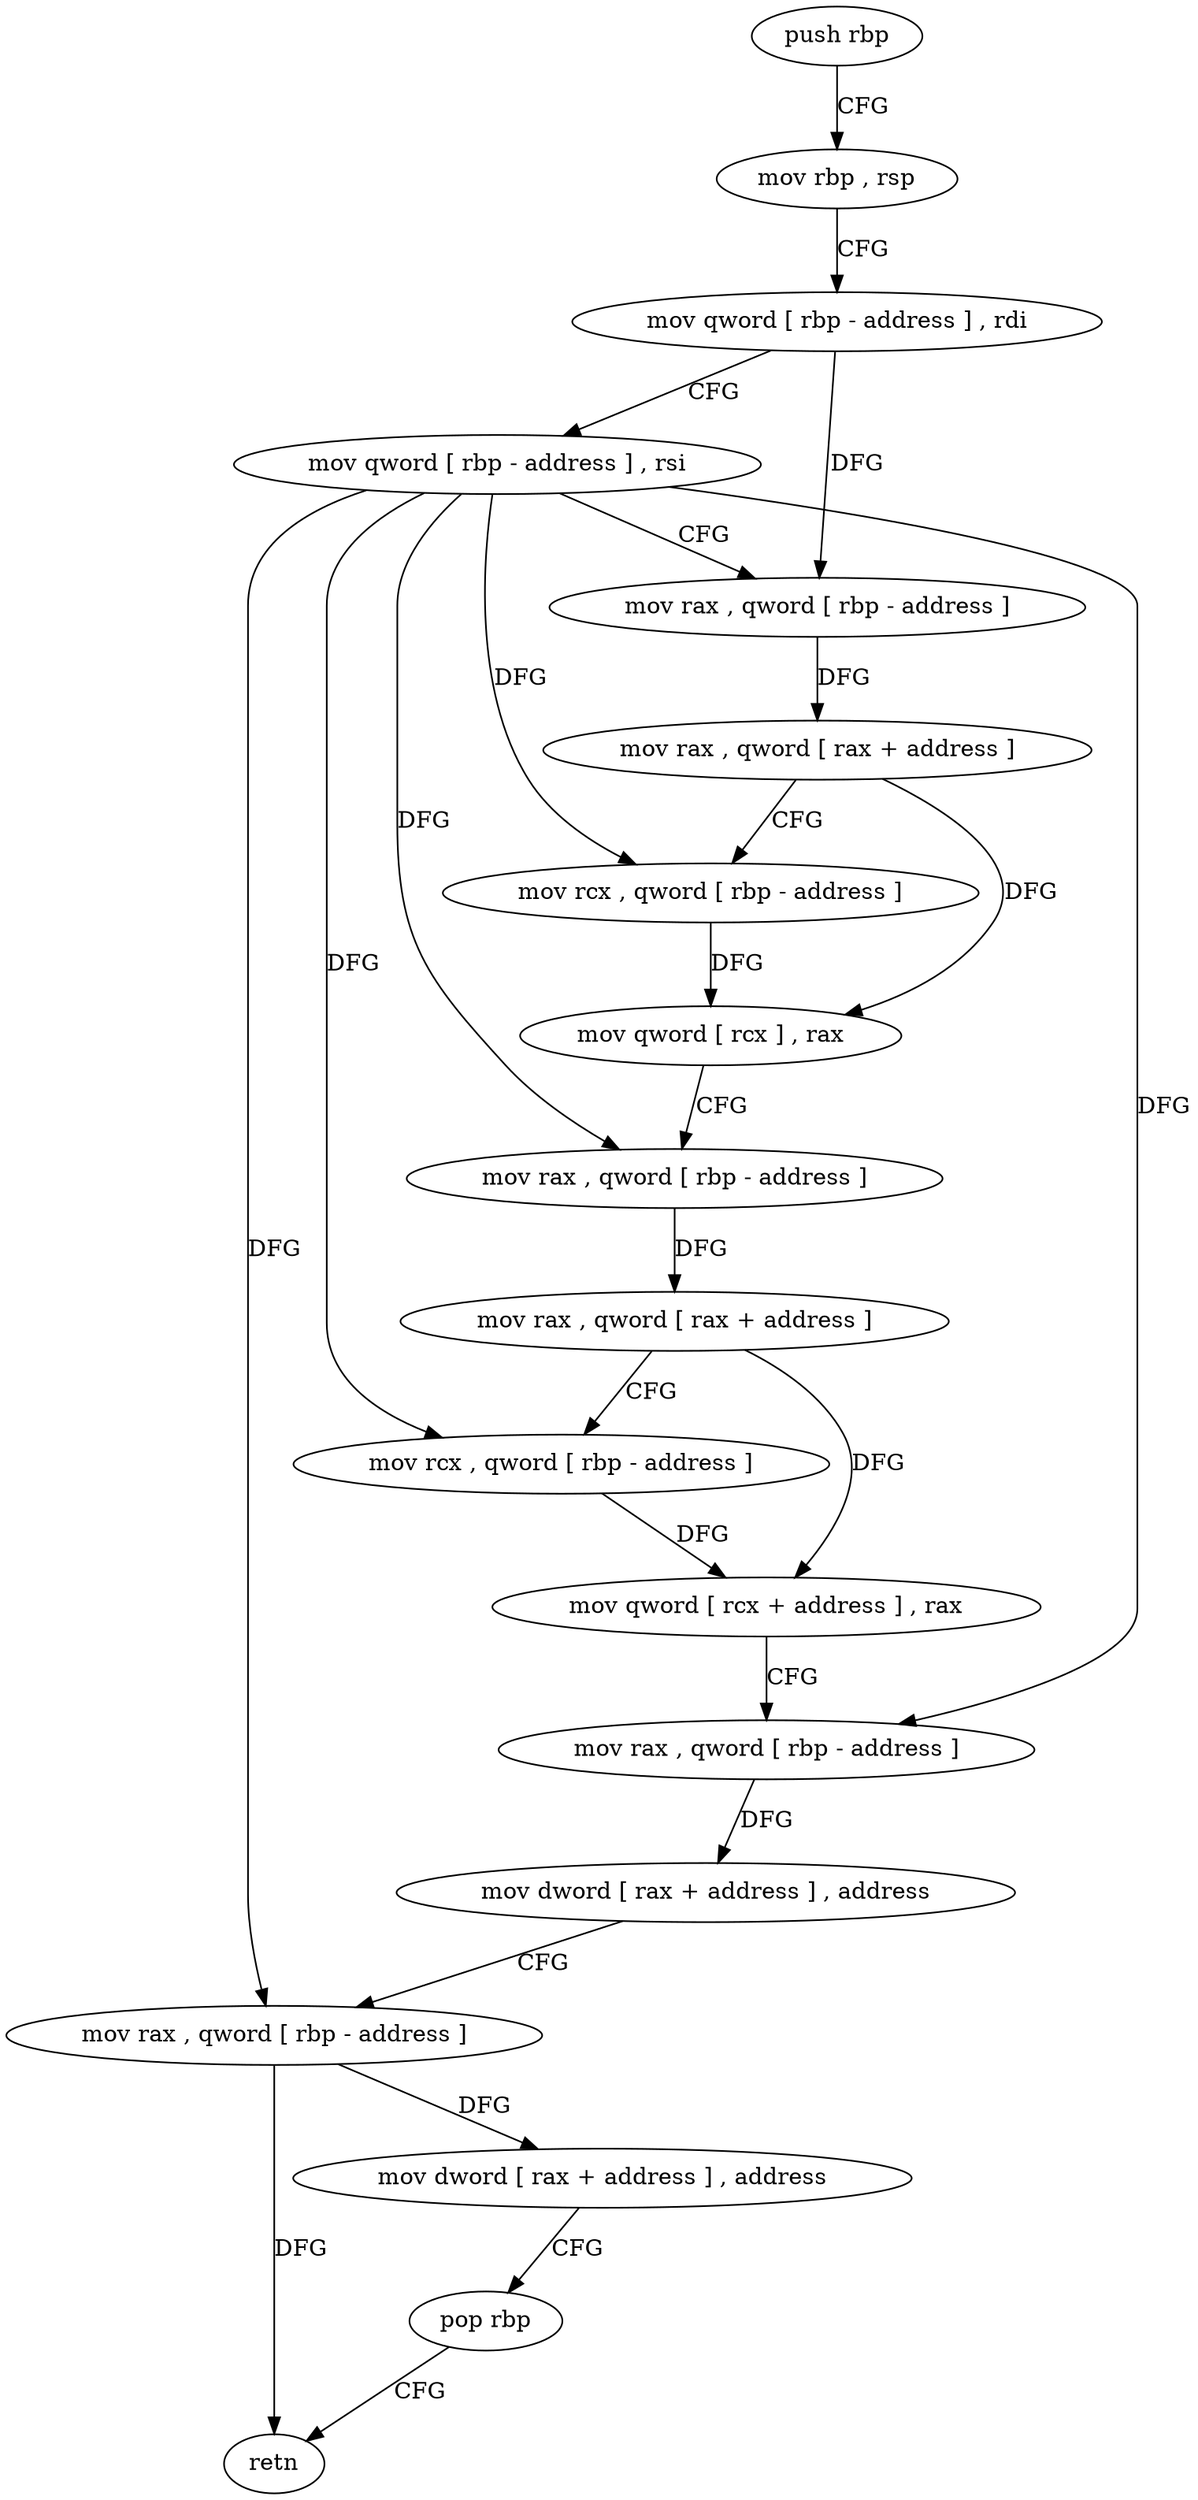 digraph "func" {
"4290896" [label = "push rbp" ]
"4290897" [label = "mov rbp , rsp" ]
"4290900" [label = "mov qword [ rbp - address ] , rdi" ]
"4290904" [label = "mov qword [ rbp - address ] , rsi" ]
"4290908" [label = "mov rax , qword [ rbp - address ]" ]
"4290912" [label = "mov rax , qword [ rax + address ]" ]
"4290916" [label = "mov rcx , qword [ rbp - address ]" ]
"4290920" [label = "mov qword [ rcx ] , rax" ]
"4290923" [label = "mov rax , qword [ rbp - address ]" ]
"4290927" [label = "mov rax , qword [ rax + address ]" ]
"4290931" [label = "mov rcx , qword [ rbp - address ]" ]
"4290935" [label = "mov qword [ rcx + address ] , rax" ]
"4290939" [label = "mov rax , qword [ rbp - address ]" ]
"4290943" [label = "mov dword [ rax + address ] , address" ]
"4290950" [label = "mov rax , qword [ rbp - address ]" ]
"4290954" [label = "mov dword [ rax + address ] , address" ]
"4290961" [label = "pop rbp" ]
"4290962" [label = "retn" ]
"4290896" -> "4290897" [ label = "CFG" ]
"4290897" -> "4290900" [ label = "CFG" ]
"4290900" -> "4290904" [ label = "CFG" ]
"4290900" -> "4290908" [ label = "DFG" ]
"4290904" -> "4290908" [ label = "CFG" ]
"4290904" -> "4290916" [ label = "DFG" ]
"4290904" -> "4290923" [ label = "DFG" ]
"4290904" -> "4290931" [ label = "DFG" ]
"4290904" -> "4290939" [ label = "DFG" ]
"4290904" -> "4290950" [ label = "DFG" ]
"4290908" -> "4290912" [ label = "DFG" ]
"4290912" -> "4290916" [ label = "CFG" ]
"4290912" -> "4290920" [ label = "DFG" ]
"4290916" -> "4290920" [ label = "DFG" ]
"4290920" -> "4290923" [ label = "CFG" ]
"4290923" -> "4290927" [ label = "DFG" ]
"4290927" -> "4290931" [ label = "CFG" ]
"4290927" -> "4290935" [ label = "DFG" ]
"4290931" -> "4290935" [ label = "DFG" ]
"4290935" -> "4290939" [ label = "CFG" ]
"4290939" -> "4290943" [ label = "DFG" ]
"4290943" -> "4290950" [ label = "CFG" ]
"4290950" -> "4290954" [ label = "DFG" ]
"4290950" -> "4290962" [ label = "DFG" ]
"4290954" -> "4290961" [ label = "CFG" ]
"4290961" -> "4290962" [ label = "CFG" ]
}
